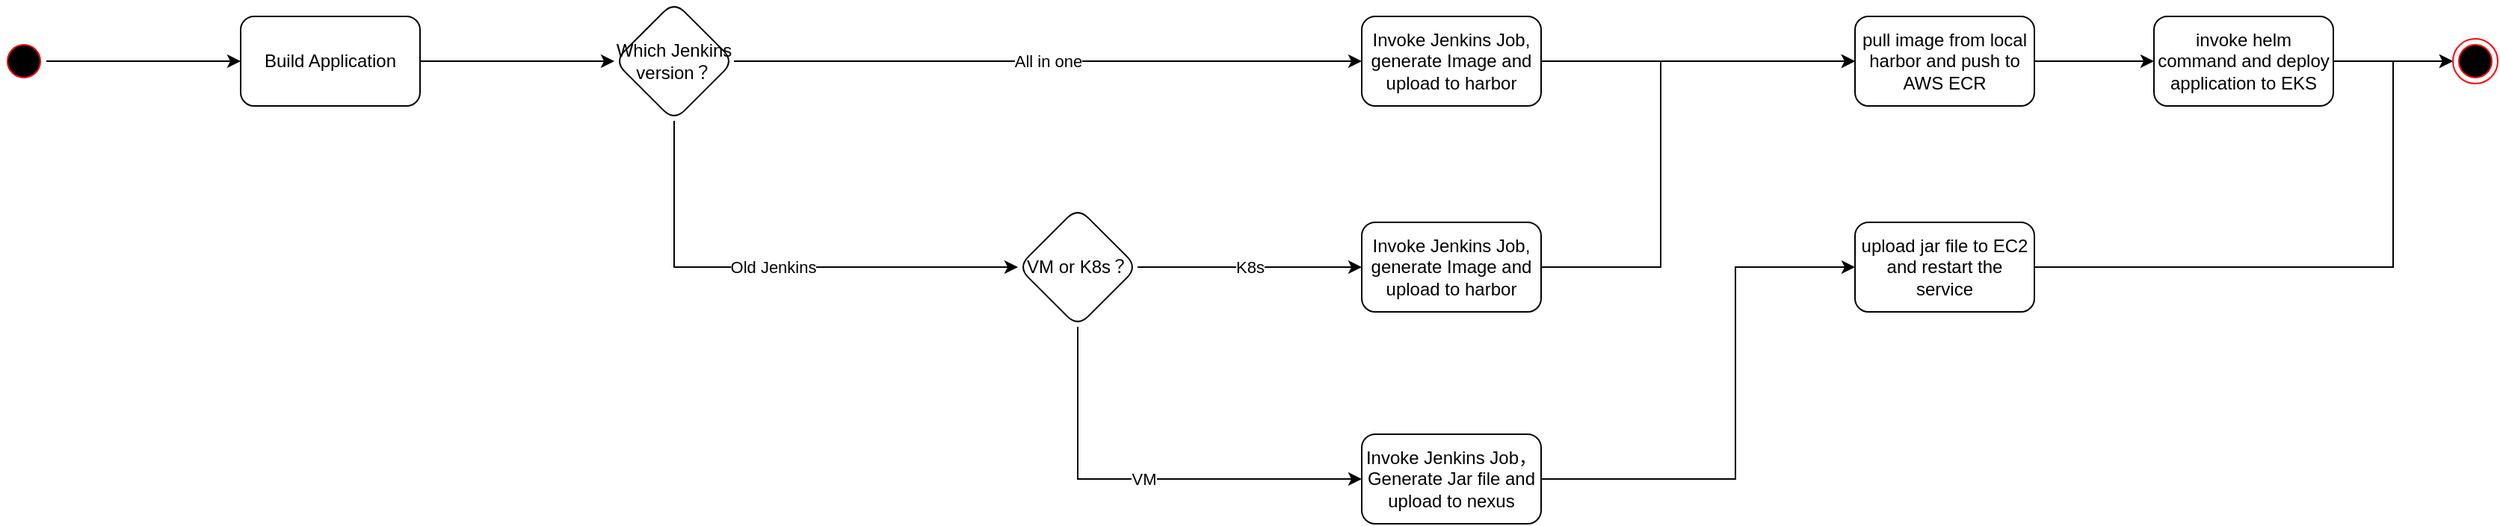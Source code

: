 <mxfile version="14.0.1" type="github">
  <diagram id="itAkbLC7WfVamD4yO5cT" name="Page-1">
    <mxGraphModel dx="1422" dy="763" grid="1" gridSize="10" guides="1" tooltips="1" connect="1" arrows="1" fold="1" page="1" pageScale="1" pageWidth="1920" pageHeight="1200" math="0" shadow="0">
      <root>
        <mxCell id="0" />
        <mxCell id="1" parent="0" />
        <mxCell id="un2wKoPjUNq5MuE0AR7B-31" style="edgeStyle=orthogonalEdgeStyle;rounded=0;orthogonalLoop=1;jettySize=auto;html=1;exitX=1;exitY=0.5;exitDx=0;exitDy=0;entryX=0;entryY=0.5;entryDx=0;entryDy=0;" edge="1" parent="1" source="un2wKoPjUNq5MuE0AR7B-2" target="un2wKoPjUNq5MuE0AR7B-30">
          <mxGeometry relative="1" as="geometry" />
        </mxCell>
        <mxCell id="un2wKoPjUNq5MuE0AR7B-2" value="" style="ellipse;html=1;shape=startState;fillColor=#000000;strokeColor=#ff0000;" vertex="1" parent="1">
          <mxGeometry x="220" y="175" width="30" height="30" as="geometry" />
        </mxCell>
        <mxCell id="un2wKoPjUNq5MuE0AR7B-7" value="" style="edgeStyle=orthogonalEdgeStyle;rounded=0;orthogonalLoop=1;jettySize=auto;html=1;" edge="1" parent="1" source="un2wKoPjUNq5MuE0AR7B-30" target="un2wKoPjUNq5MuE0AR7B-6">
          <mxGeometry relative="1" as="geometry">
            <mxPoint x="530" y="190" as="sourcePoint" />
          </mxGeometry>
        </mxCell>
        <mxCell id="un2wKoPjUNq5MuE0AR7B-11" value="All in one" style="edgeStyle=orthogonalEdgeStyle;rounded=0;orthogonalLoop=1;jettySize=auto;html=1;" edge="1" parent="1" source="un2wKoPjUNq5MuE0AR7B-6" target="un2wKoPjUNq5MuE0AR7B-10">
          <mxGeometry relative="1" as="geometry" />
        </mxCell>
        <mxCell id="un2wKoPjUNq5MuE0AR7B-14" value="Old Jenkins" style="edgeStyle=orthogonalEdgeStyle;rounded=0;orthogonalLoop=1;jettySize=auto;html=1;entryX=0;entryY=0.5;entryDx=0;entryDy=0;exitX=0.5;exitY=1;exitDx=0;exitDy=0;" edge="1" parent="1" source="un2wKoPjUNq5MuE0AR7B-6" target="un2wKoPjUNq5MuE0AR7B-15">
          <mxGeometry relative="1" as="geometry">
            <mxPoint x="880" y="300" as="targetPoint" />
          </mxGeometry>
        </mxCell>
        <mxCell id="un2wKoPjUNq5MuE0AR7B-6" value="Which Jenkins version？" style="rhombus;whiteSpace=wrap;html=1;rounded=1;" vertex="1" parent="1">
          <mxGeometry x="630" y="150" width="80" height="80" as="geometry" />
        </mxCell>
        <mxCell id="un2wKoPjUNq5MuE0AR7B-21" value="" style="edgeStyle=orthogonalEdgeStyle;rounded=0;orthogonalLoop=1;jettySize=auto;html=1;" edge="1" parent="1" source="un2wKoPjUNq5MuE0AR7B-10" target="un2wKoPjUNq5MuE0AR7B-20">
          <mxGeometry relative="1" as="geometry" />
        </mxCell>
        <mxCell id="un2wKoPjUNq5MuE0AR7B-10" value="Invoke Jenkins Job, generate Image and upload to harbor" style="whiteSpace=wrap;html=1;rounded=1;" vertex="1" parent="1">
          <mxGeometry x="1130" y="160" width="120" height="60" as="geometry" />
        </mxCell>
        <mxCell id="un2wKoPjUNq5MuE0AR7B-17" value="VM" style="edgeStyle=orthogonalEdgeStyle;rounded=0;orthogonalLoop=1;jettySize=auto;html=1;exitX=0.5;exitY=1;exitDx=0;exitDy=0;entryX=0;entryY=0.5;entryDx=0;entryDy=0;" edge="1" parent="1" source="un2wKoPjUNq5MuE0AR7B-15" target="un2wKoPjUNq5MuE0AR7B-16">
          <mxGeometry relative="1" as="geometry" />
        </mxCell>
        <mxCell id="un2wKoPjUNq5MuE0AR7B-19" value="K8s" style="edgeStyle=orthogonalEdgeStyle;rounded=0;orthogonalLoop=1;jettySize=auto;html=1;entryX=0;entryY=0.5;entryDx=0;entryDy=0;exitX=1;exitY=0.5;exitDx=0;exitDy=0;" edge="1" parent="1" source="un2wKoPjUNq5MuE0AR7B-15" target="un2wKoPjUNq5MuE0AR7B-18">
          <mxGeometry relative="1" as="geometry" />
        </mxCell>
        <mxCell id="un2wKoPjUNq5MuE0AR7B-15" value="VM or K8s？" style="rhombus;whiteSpace=wrap;html=1;rounded=1;" vertex="1" parent="1">
          <mxGeometry x="900" y="288" width="80" height="80" as="geometry" />
        </mxCell>
        <mxCell id="un2wKoPjUNq5MuE0AR7B-22" style="edgeStyle=orthogonalEdgeStyle;rounded=0;orthogonalLoop=1;jettySize=auto;html=1;exitX=1;exitY=0.5;exitDx=0;exitDy=0;entryX=0;entryY=0.5;entryDx=0;entryDy=0;" edge="1" parent="1" source="un2wKoPjUNq5MuE0AR7B-16" target="un2wKoPjUNq5MuE0AR7B-25">
          <mxGeometry relative="1" as="geometry">
            <Array as="points">
              <mxPoint x="1380" y="470" />
              <mxPoint x="1380" y="328" />
            </Array>
          </mxGeometry>
        </mxCell>
        <mxCell id="un2wKoPjUNq5MuE0AR7B-16" value="Invoke Jenkins Job， Generate Jar file and upload to nexus" style="whiteSpace=wrap;html=1;rounded=1;" vertex="1" parent="1">
          <mxGeometry x="1130" y="440" width="120" height="60" as="geometry" />
        </mxCell>
        <mxCell id="un2wKoPjUNq5MuE0AR7B-26" value="" style="edgeStyle=orthogonalEdgeStyle;rounded=0;orthogonalLoop=1;jettySize=auto;html=1;entryX=0;entryY=0.5;entryDx=0;entryDy=0;" edge="1" parent="1" source="un2wKoPjUNq5MuE0AR7B-18" target="un2wKoPjUNq5MuE0AR7B-20">
          <mxGeometry relative="1" as="geometry">
            <Array as="points">
              <mxPoint x="1330" y="328" />
              <mxPoint x="1330" y="190" />
            </Array>
          </mxGeometry>
        </mxCell>
        <mxCell id="un2wKoPjUNq5MuE0AR7B-18" value="Invoke Jenkins Job, generate Image and upload to harbor" style="whiteSpace=wrap;html=1;rounded=1;" vertex="1" parent="1">
          <mxGeometry x="1130" y="298" width="120" height="60" as="geometry" />
        </mxCell>
        <mxCell id="un2wKoPjUNq5MuE0AR7B-24" value="" style="edgeStyle=orthogonalEdgeStyle;rounded=0;orthogonalLoop=1;jettySize=auto;html=1;" edge="1" parent="1" source="un2wKoPjUNq5MuE0AR7B-20" target="un2wKoPjUNq5MuE0AR7B-23">
          <mxGeometry relative="1" as="geometry" />
        </mxCell>
        <mxCell id="un2wKoPjUNq5MuE0AR7B-20" value="pull image from local harbor and push to AWS ECR" style="whiteSpace=wrap;html=1;rounded=1;" vertex="1" parent="1">
          <mxGeometry x="1460" y="160" width="120" height="60" as="geometry" />
        </mxCell>
        <mxCell id="un2wKoPjUNq5MuE0AR7B-28" style="edgeStyle=orthogonalEdgeStyle;rounded=0;orthogonalLoop=1;jettySize=auto;html=1;exitX=1;exitY=0.5;exitDx=0;exitDy=0;entryX=0;entryY=0.5;entryDx=0;entryDy=0;" edge="1" parent="1" source="un2wKoPjUNq5MuE0AR7B-23" target="un2wKoPjUNq5MuE0AR7B-27">
          <mxGeometry relative="1" as="geometry" />
        </mxCell>
        <mxCell id="un2wKoPjUNq5MuE0AR7B-23" value="invoke helm command and deploy application to EKS" style="whiteSpace=wrap;html=1;rounded=1;" vertex="1" parent="1">
          <mxGeometry x="1660" y="160" width="120" height="60" as="geometry" />
        </mxCell>
        <mxCell id="un2wKoPjUNq5MuE0AR7B-29" style="edgeStyle=orthogonalEdgeStyle;rounded=0;orthogonalLoop=1;jettySize=auto;html=1;exitX=1;exitY=0.5;exitDx=0;exitDy=0;entryX=0;entryY=0.5;entryDx=0;entryDy=0;" edge="1" parent="1" source="un2wKoPjUNq5MuE0AR7B-25" target="un2wKoPjUNq5MuE0AR7B-27">
          <mxGeometry relative="1" as="geometry">
            <Array as="points">
              <mxPoint x="1820" y="328" />
              <mxPoint x="1820" y="190" />
            </Array>
          </mxGeometry>
        </mxCell>
        <mxCell id="un2wKoPjUNq5MuE0AR7B-25" value="upload jar file to EC2 and restart the service" style="whiteSpace=wrap;html=1;rounded=1;" vertex="1" parent="1">
          <mxGeometry x="1460" y="298" width="120" height="60" as="geometry" />
        </mxCell>
        <mxCell id="un2wKoPjUNq5MuE0AR7B-27" value="" style="ellipse;html=1;shape=endState;fillColor=#000000;strokeColor=#ff0000;" vertex="1" parent="1">
          <mxGeometry x="1860" y="175" width="30" height="30" as="geometry" />
        </mxCell>
        <mxCell id="un2wKoPjUNq5MuE0AR7B-30" value="Build Application" style="whiteSpace=wrap;html=1;rounded=1;" vertex="1" parent="1">
          <mxGeometry x="380" y="160" width="120" height="60" as="geometry" />
        </mxCell>
      </root>
    </mxGraphModel>
  </diagram>
</mxfile>
